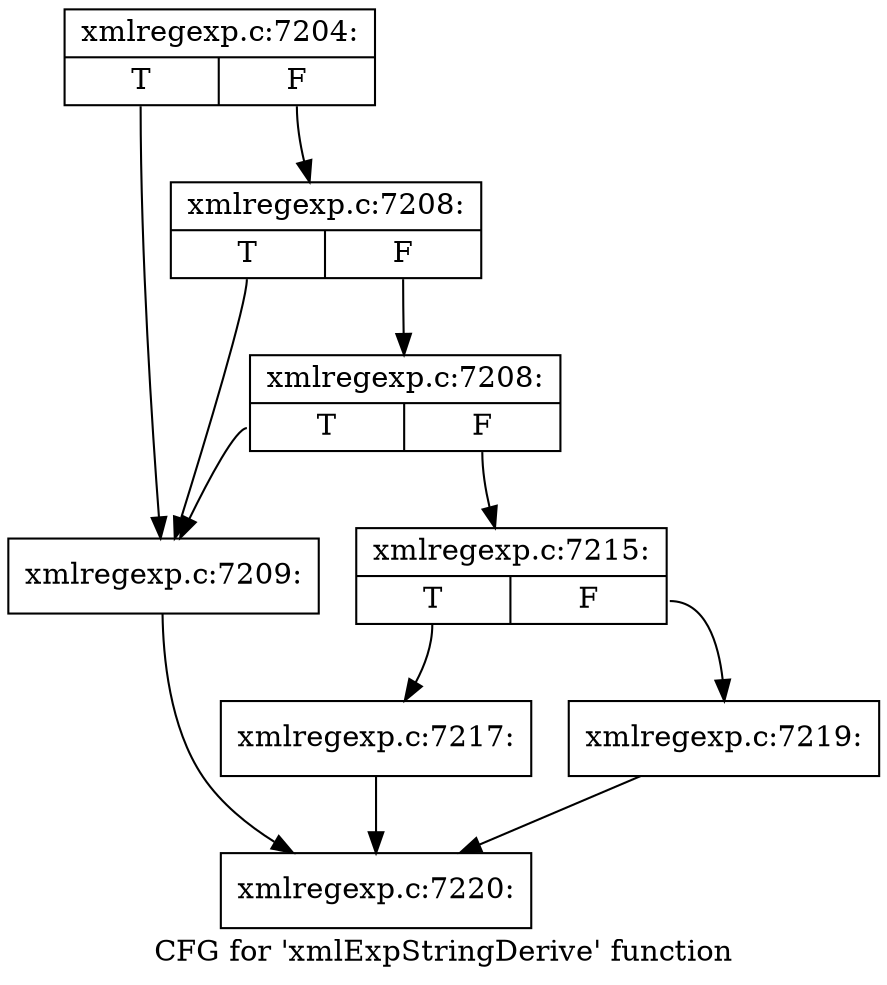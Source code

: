 digraph "CFG for 'xmlExpStringDerive' function" {
	label="CFG for 'xmlExpStringDerive' function";

	Node0x41a9640 [shape=record,label="{xmlregexp.c:7204:|{<s0>T|<s1>F}}"];
	Node0x41a9640:s0 -> Node0x41aaaa0;
	Node0x41a9640:s1 -> Node0x41aabc0;
	Node0x41aabc0 [shape=record,label="{xmlregexp.c:7208:|{<s0>T|<s1>F}}"];
	Node0x41aabc0:s0 -> Node0x41aaaa0;
	Node0x41aabc0:s1 -> Node0x41aab40;
	Node0x41aab40 [shape=record,label="{xmlregexp.c:7208:|{<s0>T|<s1>F}}"];
	Node0x41aab40:s0 -> Node0x41aaaa0;
	Node0x41aab40:s1 -> Node0x41aaaf0;
	Node0x41aaaa0 [shape=record,label="{xmlregexp.c:7209:}"];
	Node0x41aaaa0 -> Node0x41a47e0;
	Node0x41aaaf0 [shape=record,label="{xmlregexp.c:7215:|{<s0>T|<s1>F}}"];
	Node0x41aaaf0:s0 -> Node0x41abd50;
	Node0x41aaaf0:s1 -> Node0x41ac080;
	Node0x41abd50 [shape=record,label="{xmlregexp.c:7217:}"];
	Node0x41abd50 -> Node0x41a47e0;
	Node0x41ac080 [shape=record,label="{xmlregexp.c:7219:}"];
	Node0x41ac080 -> Node0x41a47e0;
	Node0x41a47e0 [shape=record,label="{xmlregexp.c:7220:}"];
}

